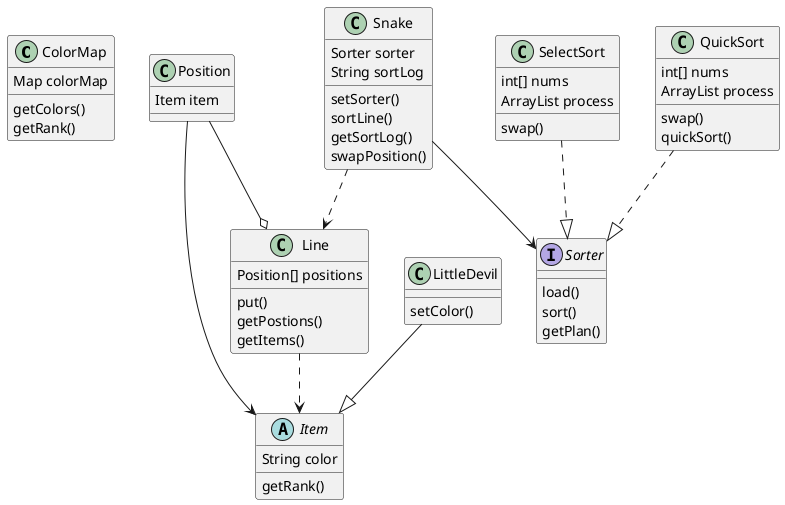 @startuml


class ColorMap {
    Map colorMap

    getColors()
    getRank()
}

class Line {
    Position[] positions

    put()
    getPostions()
    getItems()
}

class Position {
    Item item
}

abstract class Item {
    String color

    getRank()
}

class LittleDevil {
    setColor()
}

interface Sorter {
    load()
    sort()
    getPlan()
}

class SelectSort {
    int[] nums
    ArrayList process

    swap()
}

class QuickSort {
    int[] nums
    ArrayList process

    swap()
    quickSort()
}

class Snake {
    Sorter sorter
    String sortLog

    setSorter()
    sortLine()
    getSortLog()
    swapPosition()
}

SelectSort ..|> Sorter

QuickSort ..|> Sorter

Snake --> Sorter

Snake ..> Line

Line ..> Item

Position --o Line

Position --> Item

LittleDevil --|> Item

@enduml
